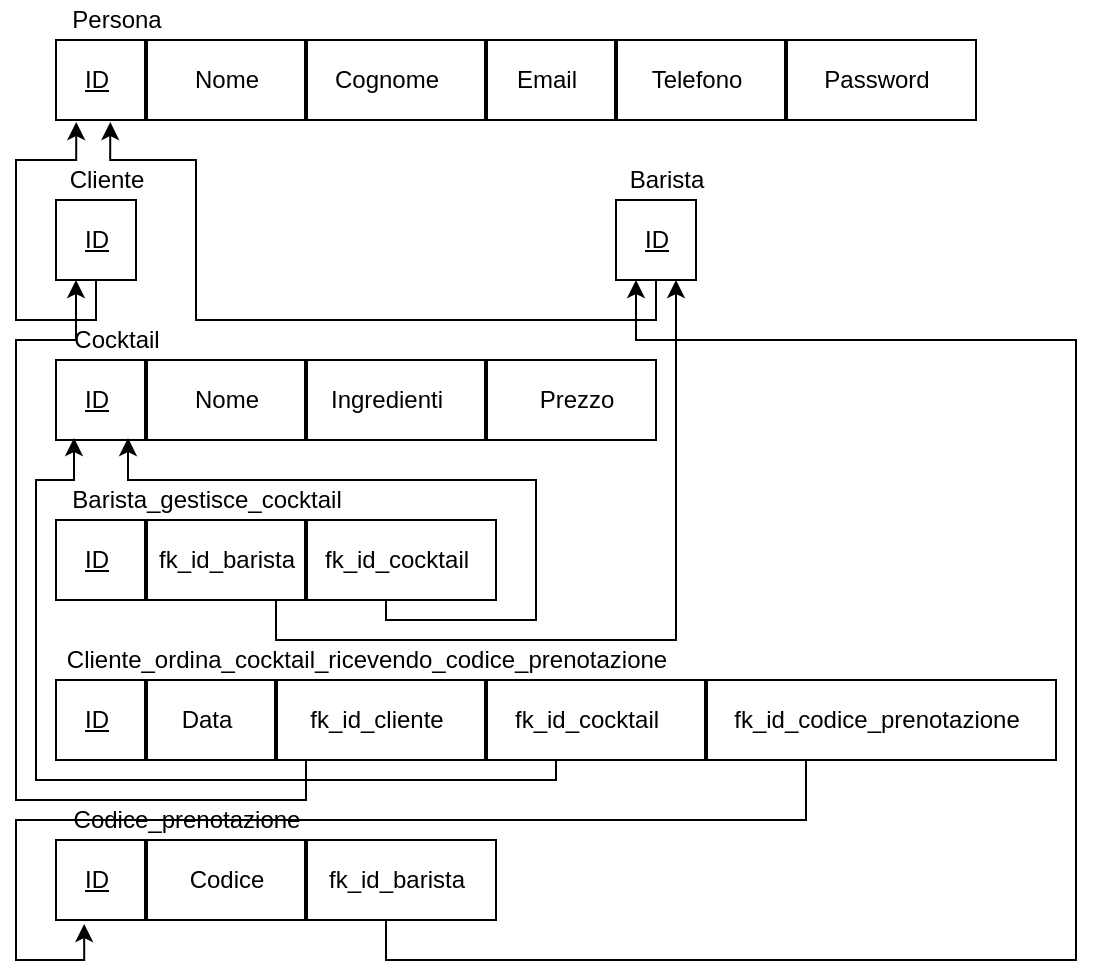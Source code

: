 <mxfile version="12.6.1" type="device"><diagram id="FImmdGqkcjrWPdEtby75" name="Pagina-1"><mxGraphModel dx="825" dy="441" grid="1" gridSize="10" guides="1" tooltips="1" connect="1" arrows="1" fold="1" page="1" pageScale="1" pageWidth="827" pageHeight="1169" math="0" shadow="0"><root><mxCell id="0"/><mxCell id="1" parent="0"/><mxCell id="Zg3a-7-w6n_U8Dn1mux--1" value="" style="rounded=0;whiteSpace=wrap;html=1;fillColor=none;" vertex="1" parent="1"><mxGeometry x="40" y="40" width="460" height="40" as="geometry"/></mxCell><mxCell id="Zg3a-7-w6n_U8Dn1mux--2" value="&lt;u&gt;ID&lt;/u&gt;" style="text;html=1;align=center;verticalAlign=middle;resizable=0;points=[];autosize=1;" vertex="1" parent="1"><mxGeometry x="45" y="50" width="30" height="20" as="geometry"/></mxCell><mxCell id="Zg3a-7-w6n_U8Dn1mux--3" value="Nome" style="text;html=1;align=center;verticalAlign=middle;resizable=0;points=[];autosize=1;" vertex="1" parent="1"><mxGeometry x="100" y="50" width="50" height="20" as="geometry"/></mxCell><mxCell id="Zg3a-7-w6n_U8Dn1mux--4" value="Cognome" style="text;html=1;align=center;verticalAlign=middle;resizable=0;points=[];autosize=1;" vertex="1" parent="1"><mxGeometry x="170" y="50" width="70" height="20" as="geometry"/></mxCell><mxCell id="Zg3a-7-w6n_U8Dn1mux--5" value="Email" style="text;html=1;align=center;verticalAlign=middle;resizable=0;points=[];autosize=1;" vertex="1" parent="1"><mxGeometry x="260" y="50" width="50" height="20" as="geometry"/></mxCell><mxCell id="Zg3a-7-w6n_U8Dn1mux--6" value="Telefono" style="text;html=1;align=center;verticalAlign=middle;resizable=0;points=[];autosize=1;" vertex="1" parent="1"><mxGeometry x="330" y="50" width="60" height="20" as="geometry"/></mxCell><mxCell id="Zg3a-7-w6n_U8Dn1mux--10" value="" style="line;strokeWidth=2;direction=south;html=1;fillColor=none;" vertex="1" parent="1"><mxGeometry x="80" y="40" width="10" height="40" as="geometry"/></mxCell><mxCell id="Zg3a-7-w6n_U8Dn1mux--11" value="" style="line;strokeWidth=2;direction=south;html=1;fillColor=none;" vertex="1" parent="1"><mxGeometry x="160" y="40" width="10" height="40" as="geometry"/></mxCell><mxCell id="Zg3a-7-w6n_U8Dn1mux--12" value="" style="line;strokeWidth=2;direction=south;html=1;fillColor=none;" vertex="1" parent="1"><mxGeometry x="250" y="40" width="10" height="40" as="geometry"/></mxCell><mxCell id="Zg3a-7-w6n_U8Dn1mux--13" value="" style="line;strokeWidth=2;direction=south;html=1;fillColor=none;" vertex="1" parent="1"><mxGeometry x="315" y="40" width="10" height="40" as="geometry"/></mxCell><mxCell id="Zg3a-7-w6n_U8Dn1mux--14" value="" style="line;strokeWidth=2;direction=south;html=1;fillColor=none;" vertex="1" parent="1"><mxGeometry x="400" y="40" width="10" height="40" as="geometry"/></mxCell><mxCell id="Zg3a-7-w6n_U8Dn1mux--16" value="Persona" style="text;html=1;align=center;verticalAlign=middle;resizable=0;points=[];autosize=1;" vertex="1" parent="1"><mxGeometry x="40" y="20" width="60" height="20" as="geometry"/></mxCell><mxCell id="Zg3a-7-w6n_U8Dn1mux--88" style="edgeStyle=orthogonalEdgeStyle;rounded=0;orthogonalLoop=1;jettySize=auto;html=1;exitX=0.5;exitY=1;exitDx=0;exitDy=0;entryX=0.022;entryY=1.025;entryDx=0;entryDy=0;entryPerimeter=0;" edge="1" parent="1" source="Zg3a-7-w6n_U8Dn1mux--17" target="Zg3a-7-w6n_U8Dn1mux--1"><mxGeometry relative="1" as="geometry"><Array as="points"><mxPoint x="60" y="180"/><mxPoint x="20" y="180"/><mxPoint x="20" y="100"/><mxPoint x="50" y="100"/></Array></mxGeometry></mxCell><mxCell id="Zg3a-7-w6n_U8Dn1mux--17" value="" style="rounded=0;whiteSpace=wrap;html=1;fillColor=none;" vertex="1" parent="1"><mxGeometry x="40" y="120" width="40" height="40" as="geometry"/></mxCell><mxCell id="Zg3a-7-w6n_U8Dn1mux--23" value="&lt;u&gt;ID&lt;/u&gt;" style="text;html=1;align=center;verticalAlign=middle;resizable=0;points=[];autosize=1;" vertex="1" parent="1"><mxGeometry x="45" y="130" width="30" height="20" as="geometry"/></mxCell><mxCell id="Zg3a-7-w6n_U8Dn1mux--24" value="Password" style="text;html=1;align=center;verticalAlign=middle;resizable=0;points=[];autosize=1;" vertex="1" parent="1"><mxGeometry x="415" y="50" width="70" height="20" as="geometry"/></mxCell><mxCell id="Zg3a-7-w6n_U8Dn1mux--26" value="&lt;div&gt;Cliente&lt;/div&gt;" style="text;html=1;align=center;verticalAlign=middle;resizable=0;points=[];autosize=1;" vertex="1" parent="1"><mxGeometry x="40" y="100" width="50" height="20" as="geometry"/></mxCell><mxCell id="Zg3a-7-w6n_U8Dn1mux--27" value="" style="rounded=0;whiteSpace=wrap;html=1;fillColor=none;" vertex="1" parent="1"><mxGeometry x="40" y="200" width="300" height="40" as="geometry"/></mxCell><mxCell id="Zg3a-7-w6n_U8Dn1mux--28" value="" style="line;strokeWidth=2;direction=south;html=1;fillColor=none;" vertex="1" parent="1"><mxGeometry x="80" y="200" width="10" height="40" as="geometry"/></mxCell><mxCell id="Zg3a-7-w6n_U8Dn1mux--29" value="" style="line;strokeWidth=2;direction=south;html=1;fillColor=none;" vertex="1" parent="1"><mxGeometry x="160" y="200" width="10" height="40" as="geometry"/></mxCell><mxCell id="Zg3a-7-w6n_U8Dn1mux--30" value="" style="line;strokeWidth=2;direction=south;html=1;fillColor=none;" vertex="1" parent="1"><mxGeometry x="250" y="200" width="10" height="40" as="geometry"/></mxCell><mxCell id="Zg3a-7-w6n_U8Dn1mux--33" value="&lt;u&gt;ID&lt;/u&gt;" style="text;html=1;align=center;verticalAlign=middle;resizable=0;points=[];autosize=1;" vertex="1" parent="1"><mxGeometry x="45" y="210" width="30" height="20" as="geometry"/></mxCell><mxCell id="Zg3a-7-w6n_U8Dn1mux--34" value="Nome" style="text;html=1;align=center;verticalAlign=middle;resizable=0;points=[];autosize=1;" vertex="1" parent="1"><mxGeometry x="100" y="210" width="50" height="20" as="geometry"/></mxCell><mxCell id="Zg3a-7-w6n_U8Dn1mux--35" value="Ingredienti" style="text;html=1;align=center;verticalAlign=middle;resizable=0;points=[];autosize=1;" vertex="1" parent="1"><mxGeometry x="170" y="210" width="70" height="20" as="geometry"/></mxCell><mxCell id="Zg3a-7-w6n_U8Dn1mux--36" value="Prezzo" style="text;html=1;align=center;verticalAlign=middle;resizable=0;points=[];autosize=1;" vertex="1" parent="1"><mxGeometry x="275" y="210" width="50" height="20" as="geometry"/></mxCell><mxCell id="Zg3a-7-w6n_U8Dn1mux--38" value="&lt;div&gt;Cocktail&lt;/div&gt;" style="text;html=1;align=center;verticalAlign=middle;resizable=0;points=[];autosize=1;" vertex="1" parent="1"><mxGeometry x="40" y="180" width="60" height="20" as="geometry"/></mxCell><mxCell id="Zg3a-7-w6n_U8Dn1mux--90" style="edgeStyle=orthogonalEdgeStyle;rounded=0;orthogonalLoop=1;jettySize=auto;html=1;exitX=0.5;exitY=1;exitDx=0;exitDy=0;entryX=0.75;entryY=1;entryDx=0;entryDy=0;" edge="1" parent="1" source="Zg3a-7-w6n_U8Dn1mux--49" target="Zg3a-7-w6n_U8Dn1mux--83"><mxGeometry relative="1" as="geometry"/></mxCell><mxCell id="Zg3a-7-w6n_U8Dn1mux--91" style="edgeStyle=orthogonalEdgeStyle;rounded=0;orthogonalLoop=1;jettySize=auto;html=1;exitX=0.75;exitY=1;exitDx=0;exitDy=0;entryX=0.12;entryY=0.975;entryDx=0;entryDy=0;entryPerimeter=0;" edge="1" parent="1" source="Zg3a-7-w6n_U8Dn1mux--49" target="Zg3a-7-w6n_U8Dn1mux--27"><mxGeometry relative="1" as="geometry"><Array as="points"><mxPoint x="205" y="330"/><mxPoint x="280" y="330"/><mxPoint x="280" y="260"/><mxPoint x="76" y="260"/></Array></mxGeometry></mxCell><mxCell id="Zg3a-7-w6n_U8Dn1mux--49" value="" style="rounded=0;whiteSpace=wrap;html=1;fillColor=none;" vertex="1" parent="1"><mxGeometry x="40" y="280" width="220" height="40" as="geometry"/></mxCell><mxCell id="Zg3a-7-w6n_U8Dn1mux--50" value="" style="line;strokeWidth=2;direction=south;html=1;fillColor=none;" vertex="1" parent="1"><mxGeometry x="80" y="280" width="10" height="40" as="geometry"/></mxCell><mxCell id="Zg3a-7-w6n_U8Dn1mux--51" value="" style="line;strokeWidth=2;direction=south;html=1;fillColor=none;" vertex="1" parent="1"><mxGeometry x="160" y="280" width="10" height="40" as="geometry"/></mxCell><mxCell id="Zg3a-7-w6n_U8Dn1mux--55" value="Barista_gestisce_cocktail" style="text;html=1;align=center;verticalAlign=middle;resizable=0;points=[];autosize=1;" vertex="1" parent="1"><mxGeometry x="40" y="260" width="150" height="20" as="geometry"/></mxCell><mxCell id="Zg3a-7-w6n_U8Dn1mux--56" value="&lt;u&gt;ID&lt;/u&gt;" style="text;html=1;align=center;verticalAlign=middle;resizable=0;points=[];autosize=1;" vertex="1" parent="1"><mxGeometry x="45" y="290" width="30" height="20" as="geometry"/></mxCell><mxCell id="Zg3a-7-w6n_U8Dn1mux--57" value="fk_id_barista" style="text;html=1;align=center;verticalAlign=middle;resizable=0;points=[];autosize=1;" vertex="1" parent="1"><mxGeometry x="85" y="290" width="80" height="20" as="geometry"/></mxCell><mxCell id="Zg3a-7-w6n_U8Dn1mux--58" value="fk_id_cocktail" style="text;html=1;align=center;verticalAlign=middle;resizable=0;points=[];autosize=1;" vertex="1" parent="1"><mxGeometry x="165" y="290" width="90" height="20" as="geometry"/></mxCell><mxCell id="Zg3a-7-w6n_U8Dn1mux--92" style="edgeStyle=orthogonalEdgeStyle;rounded=0;orthogonalLoop=1;jettySize=auto;html=1;exitX=0.25;exitY=1;exitDx=0;exitDy=0;entryX=0.25;entryY=1;entryDx=0;entryDy=0;" edge="1" parent="1" source="Zg3a-7-w6n_U8Dn1mux--60" target="Zg3a-7-w6n_U8Dn1mux--17"><mxGeometry relative="1" as="geometry"><Array as="points"><mxPoint x="165" y="420"/><mxPoint x="20" y="420"/><mxPoint x="20" y="190"/><mxPoint x="50" y="190"/></Array></mxGeometry></mxCell><mxCell id="Zg3a-7-w6n_U8Dn1mux--93" style="edgeStyle=orthogonalEdgeStyle;rounded=0;orthogonalLoop=1;jettySize=auto;html=1;exitX=0.5;exitY=1;exitDx=0;exitDy=0;entryX=0.03;entryY=0.975;entryDx=0;entryDy=0;entryPerimeter=0;" edge="1" parent="1" source="Zg3a-7-w6n_U8Dn1mux--60" target="Zg3a-7-w6n_U8Dn1mux--27"><mxGeometry relative="1" as="geometry"><Array as="points"><mxPoint x="290" y="410"/><mxPoint x="30" y="410"/><mxPoint x="30" y="260"/><mxPoint x="49" y="260"/></Array></mxGeometry></mxCell><mxCell id="Zg3a-7-w6n_U8Dn1mux--94" style="edgeStyle=orthogonalEdgeStyle;rounded=0;orthogonalLoop=1;jettySize=auto;html=1;exitX=0.75;exitY=1;exitDx=0;exitDy=0;entryX=0.064;entryY=1.05;entryDx=0;entryDy=0;entryPerimeter=0;" edge="1" parent="1" source="Zg3a-7-w6n_U8Dn1mux--60" target="Zg3a-7-w6n_U8Dn1mux--72"><mxGeometry relative="1" as="geometry"><Array as="points"><mxPoint x="415" y="430"/><mxPoint x="20" y="430"/><mxPoint x="20" y="500"/><mxPoint x="54" y="500"/></Array></mxGeometry></mxCell><mxCell id="Zg3a-7-w6n_U8Dn1mux--60" value="" style="rounded=0;whiteSpace=wrap;html=1;fillColor=none;" vertex="1" parent="1"><mxGeometry x="40" y="360" width="500" height="40" as="geometry"/></mxCell><mxCell id="Zg3a-7-w6n_U8Dn1mux--61" value="" style="line;strokeWidth=2;direction=south;html=1;fillColor=none;" vertex="1" parent="1"><mxGeometry x="80" y="360" width="10" height="40" as="geometry"/></mxCell><mxCell id="Zg3a-7-w6n_U8Dn1mux--62" value="" style="line;strokeWidth=2;direction=south;html=1;fillColor=none;" vertex="1" parent="1"><mxGeometry x="145" y="360" width="10" height="40" as="geometry"/></mxCell><mxCell id="Zg3a-7-w6n_U8Dn1mux--63" value="" style="line;strokeWidth=2;direction=south;html=1;fillColor=none;" vertex="1" parent="1"><mxGeometry x="250" y="360" width="10" height="40" as="geometry"/></mxCell><mxCell id="Zg3a-7-w6n_U8Dn1mux--64" value="" style="line;strokeWidth=2;direction=south;html=1;fillColor=none;" vertex="1" parent="1"><mxGeometry x="360" y="360" width="10" height="40" as="geometry"/></mxCell><mxCell id="Zg3a-7-w6n_U8Dn1mux--66" value="Cliente_ordina_cocktail_ricevendo_codice_prenotazione" style="text;html=1;align=center;verticalAlign=middle;resizable=0;points=[];autosize=1;" vertex="1" parent="1"><mxGeometry x="40" y="340" width="310" height="20" as="geometry"/></mxCell><mxCell id="Zg3a-7-w6n_U8Dn1mux--67" value="&lt;u&gt;ID&lt;/u&gt;" style="text;html=1;align=center;verticalAlign=middle;resizable=0;points=[];autosize=1;" vertex="1" parent="1"><mxGeometry x="45" y="370" width="30" height="20" as="geometry"/></mxCell><mxCell id="Zg3a-7-w6n_U8Dn1mux--68" value="Data" style="text;html=1;align=center;verticalAlign=middle;resizable=0;points=[];autosize=1;" vertex="1" parent="1"><mxGeometry x="95" y="370" width="40" height="20" as="geometry"/></mxCell><mxCell id="Zg3a-7-w6n_U8Dn1mux--69" value="fk_id_cliente" style="text;html=1;align=center;verticalAlign=middle;resizable=0;points=[];autosize=1;" vertex="1" parent="1"><mxGeometry x="160" y="370" width="80" height="20" as="geometry"/></mxCell><mxCell id="Zg3a-7-w6n_U8Dn1mux--70" value="fk_id_cocktail" style="text;html=1;align=center;verticalAlign=middle;resizable=0;points=[];autosize=1;" vertex="1" parent="1"><mxGeometry x="260" y="370" width="90" height="20" as="geometry"/></mxCell><mxCell id="Zg3a-7-w6n_U8Dn1mux--71" value="fk_id_codice_prenotazione" style="text;html=1;align=center;verticalAlign=middle;resizable=0;points=[];autosize=1;" vertex="1" parent="1"><mxGeometry x="370" y="370" width="160" height="20" as="geometry"/></mxCell><mxCell id="Zg3a-7-w6n_U8Dn1mux--95" style="edgeStyle=orthogonalEdgeStyle;rounded=0;orthogonalLoop=1;jettySize=auto;html=1;exitX=0.75;exitY=1;exitDx=0;exitDy=0;entryX=0.25;entryY=1;entryDx=0;entryDy=0;" edge="1" parent="1" source="Zg3a-7-w6n_U8Dn1mux--72" target="Zg3a-7-w6n_U8Dn1mux--83"><mxGeometry relative="1" as="geometry"><Array as="points"><mxPoint x="205" y="500"/><mxPoint x="550" y="500"/><mxPoint x="550" y="190"/><mxPoint x="330" y="190"/></Array></mxGeometry></mxCell><mxCell id="Zg3a-7-w6n_U8Dn1mux--72" value="" style="rounded=0;whiteSpace=wrap;html=1;fillColor=none;" vertex="1" parent="1"><mxGeometry x="40" y="440" width="220" height="40" as="geometry"/></mxCell><mxCell id="Zg3a-7-w6n_U8Dn1mux--73" value="" style="line;strokeWidth=2;direction=south;html=1;fillColor=none;" vertex="1" parent="1"><mxGeometry x="80" y="440" width="10" height="40" as="geometry"/></mxCell><mxCell id="Zg3a-7-w6n_U8Dn1mux--74" value="" style="line;strokeWidth=2;direction=south;html=1;fillColor=none;" vertex="1" parent="1"><mxGeometry x="160" y="440" width="10" height="40" as="geometry"/></mxCell><mxCell id="Zg3a-7-w6n_U8Dn1mux--78" value="Codice_prenotazione" style="text;html=1;align=center;verticalAlign=middle;resizable=0;points=[];autosize=1;" vertex="1" parent="1"><mxGeometry x="40" y="420" width="130" height="20" as="geometry"/></mxCell><mxCell id="Zg3a-7-w6n_U8Dn1mux--79" value="&lt;u&gt;ID&lt;/u&gt;" style="text;html=1;align=center;verticalAlign=middle;resizable=0;points=[];autosize=1;" vertex="1" parent="1"><mxGeometry x="45" y="450" width="30" height="20" as="geometry"/></mxCell><mxCell id="Zg3a-7-w6n_U8Dn1mux--80" value="Codice" style="text;html=1;align=center;verticalAlign=middle;resizable=0;points=[];autosize=1;" vertex="1" parent="1"><mxGeometry x="100" y="450" width="50" height="20" as="geometry"/></mxCell><mxCell id="Zg3a-7-w6n_U8Dn1mux--81" value="fk_id_barista" style="text;html=1;align=center;verticalAlign=middle;resizable=0;points=[];autosize=1;" vertex="1" parent="1"><mxGeometry x="170" y="450" width="80" height="20" as="geometry"/></mxCell><mxCell id="Zg3a-7-w6n_U8Dn1mux--89" style="edgeStyle=orthogonalEdgeStyle;rounded=0;orthogonalLoop=1;jettySize=auto;html=1;exitX=0.5;exitY=1;exitDx=0;exitDy=0;entryX=0.059;entryY=1.025;entryDx=0;entryDy=0;entryPerimeter=0;" edge="1" parent="1" source="Zg3a-7-w6n_U8Dn1mux--83" target="Zg3a-7-w6n_U8Dn1mux--1"><mxGeometry relative="1" as="geometry"><Array as="points"><mxPoint x="340" y="180"/><mxPoint x="110" y="180"/><mxPoint x="110" y="100"/><mxPoint x="67" y="100"/></Array></mxGeometry></mxCell><mxCell id="Zg3a-7-w6n_U8Dn1mux--83" value="" style="rounded=0;whiteSpace=wrap;html=1;fillColor=none;" vertex="1" parent="1"><mxGeometry x="320" y="120" width="40" height="40" as="geometry"/></mxCell><mxCell id="Zg3a-7-w6n_U8Dn1mux--84" value="&lt;u&gt;ID&lt;/u&gt;" style="text;html=1;align=center;verticalAlign=middle;resizable=0;points=[];autosize=1;" vertex="1" parent="1"><mxGeometry x="325" y="130" width="30" height="20" as="geometry"/></mxCell><mxCell id="Zg3a-7-w6n_U8Dn1mux--85" value="Barista" style="text;html=1;align=center;verticalAlign=middle;resizable=0;points=[];autosize=1;" vertex="1" parent="1"><mxGeometry x="320" y="100" width="50" height="20" as="geometry"/></mxCell></root></mxGraphModel></diagram></mxfile>